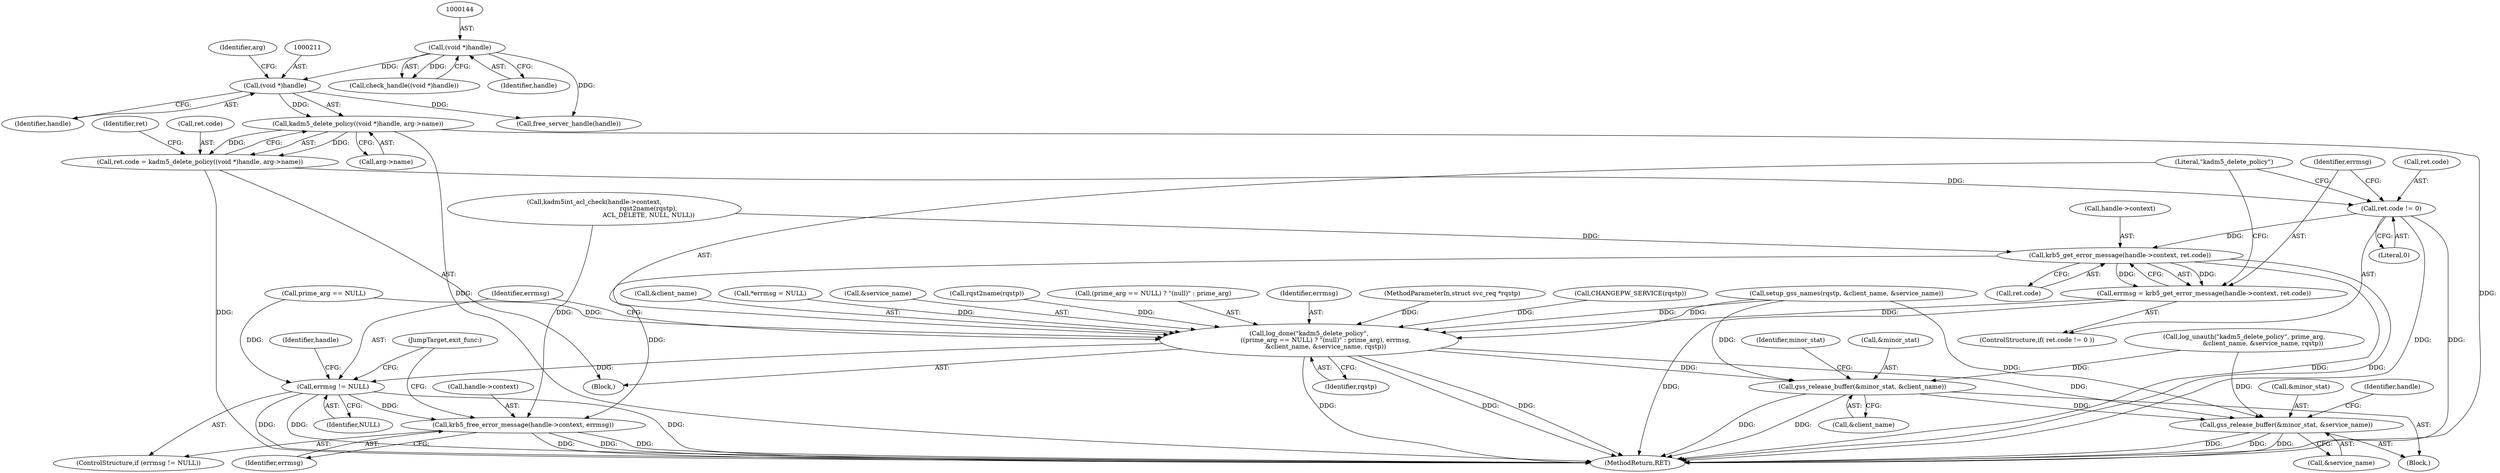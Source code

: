 digraph "0_krb5_83ed75feba32e46f736fcce0d96a0445f29b96c2_6@API" {
"1000209" [label="(Call,kadm5_delete_policy((void *)handle, arg->name))"];
"1000210" [label="(Call,(void *)handle)"];
"1000143" [label="(Call,(void *)handle)"];
"1000205" [label="(Call,ret.code = kadm5_delete_policy((void *)handle, arg->name))"];
"1000217" [label="(Call,ret.code != 0)"];
"1000224" [label="(Call,krb5_get_error_message(handle->context, ret.code))"];
"1000222" [label="(Call,errmsg = krb5_get_error_message(handle->context, ret.code))"];
"1000231" [label="(Call,log_done(\"kadm5_delete_policy\",\n                 ((prime_arg == NULL) ? \"(null)\" : prime_arg), errmsg,\n                 &client_name, &service_name, rqstp))"];
"1000246" [label="(Call,errmsg != NULL)"];
"1000249" [label="(Call,krb5_free_error_message(handle->context, errmsg))"];
"1000255" [label="(Call,gss_release_buffer(&minor_stat, &client_name))"];
"1000260" [label="(Call,gss_release_buffer(&minor_stat, &service_name))"];
"1000246" [label="(Call,errmsg != NULL)"];
"1000177" [label="(Call,CHANGEPW_SERVICE(rqstp))"];
"1000250" [label="(Call,handle->context)"];
"1000212" [label="(Identifier,handle)"];
"1000251" [label="(Identifier,handle)"];
"1000142" [label="(Call,check_handle((void *)handle))"];
"1000263" [label="(Call,&service_name)"];
"1000223" [label="(Identifier,errmsg)"];
"1000210" [label="(Call,(void *)handle)"];
"1000232" [label="(Literal,\"kadm5_delete_policy\")"];
"1000270" [label="(MethodReturn,RET)"];
"1000224" [label="(Call,krb5_get_error_message(handle->context, ret.code))"];
"1000247" [label="(Identifier,errmsg)"];
"1000214" [label="(Identifier,arg)"];
"1000184" [label="(Call,rqst2name(rqstp))"];
"1000255" [label="(Call,gss_release_buffer(&minor_stat, &client_name))"];
"1000261" [label="(Call,&minor_stat)"];
"1000225" [label="(Call,handle->context)"];
"1000233" [label="(Call,(prime_arg == NULL) ? \"(null)\" : prime_arg)"];
"1000239" [label="(Identifier,errmsg)"];
"1000213" [label="(Call,arg->name)"];
"1000265" [label="(Call,free_server_handle(handle))"];
"1000218" [label="(Call,ret.code)"];
"1000228" [label="(Call,ret.code)"];
"1000216" [label="(ControlStructure,if( ret.code != 0 ))"];
"1000256" [label="(Call,&minor_stat)"];
"1000266" [label="(Identifier,handle)"];
"1000219" [label="(Identifier,ret)"];
"1000222" [label="(Call,errmsg = krb5_get_error_message(handle->context, ret.code))"];
"1000231" [label="(Call,log_done(\"kadm5_delete_policy\",\n                 ((prime_arg == NULL) ? \"(null)\" : prime_arg), errmsg,\n                 &client_name, &service_name, rqstp))"];
"1000102" [label="(MethodParameterIn,struct svc_req *rqstp)"];
"1000254" [label="(JumpTarget,exit_func:)"];
"1000190" [label="(Call,log_unauth(\"kadm5_delete_policy\", prime_arg,\n                   &client_name, &service_name, rqstp))"];
"1000248" [label="(Identifier,NULL)"];
"1000260" [label="(Call,gss_release_buffer(&minor_stat, &service_name))"];
"1000204" [label="(Block,)"];
"1000253" [label="(Identifier,errmsg)"];
"1000145" [label="(Identifier,handle)"];
"1000156" [label="(Call,setup_gss_names(rqstp, &client_name, &service_name))"];
"1000249" [label="(Call,krb5_free_error_message(handle->context, errmsg))"];
"1000244" [label="(Identifier,rqstp)"];
"1000217" [label="(Call,ret.code != 0)"];
"1000240" [label="(Call,&client_name)"];
"1000234" [label="(Call,prime_arg == NULL)"];
"1000117" [label="(Call,*errmsg = NULL)"];
"1000221" [label="(Literal,0)"];
"1000143" [label="(Call,(void *)handle)"];
"1000245" [label="(ControlStructure,if (errmsg != NULL))"];
"1000262" [label="(Identifier,minor_stat)"];
"1000180" [label="(Call,kadm5int_acl_check(handle->context,\n                                                       rqst2name(rqstp),\n                                                       ACL_DELETE, NULL, NULL))"];
"1000103" [label="(Block,)"];
"1000205" [label="(Call,ret.code = kadm5_delete_policy((void *)handle, arg->name))"];
"1000242" [label="(Call,&service_name)"];
"1000206" [label="(Call,ret.code)"];
"1000209" [label="(Call,kadm5_delete_policy((void *)handle, arg->name))"];
"1000258" [label="(Call,&client_name)"];
"1000209" -> "1000205"  [label="AST: "];
"1000209" -> "1000213"  [label="CFG: "];
"1000210" -> "1000209"  [label="AST: "];
"1000213" -> "1000209"  [label="AST: "];
"1000205" -> "1000209"  [label="CFG: "];
"1000209" -> "1000270"  [label="DDG: "];
"1000209" -> "1000270"  [label="DDG: "];
"1000209" -> "1000205"  [label="DDG: "];
"1000209" -> "1000205"  [label="DDG: "];
"1000210" -> "1000209"  [label="DDG: "];
"1000210" -> "1000212"  [label="CFG: "];
"1000211" -> "1000210"  [label="AST: "];
"1000212" -> "1000210"  [label="AST: "];
"1000214" -> "1000210"  [label="CFG: "];
"1000143" -> "1000210"  [label="DDG: "];
"1000210" -> "1000265"  [label="DDG: "];
"1000143" -> "1000142"  [label="AST: "];
"1000143" -> "1000145"  [label="CFG: "];
"1000144" -> "1000143"  [label="AST: "];
"1000145" -> "1000143"  [label="AST: "];
"1000142" -> "1000143"  [label="CFG: "];
"1000143" -> "1000142"  [label="DDG: "];
"1000143" -> "1000265"  [label="DDG: "];
"1000205" -> "1000204"  [label="AST: "];
"1000206" -> "1000205"  [label="AST: "];
"1000219" -> "1000205"  [label="CFG: "];
"1000205" -> "1000270"  [label="DDG: "];
"1000205" -> "1000217"  [label="DDG: "];
"1000217" -> "1000216"  [label="AST: "];
"1000217" -> "1000221"  [label="CFG: "];
"1000218" -> "1000217"  [label="AST: "];
"1000221" -> "1000217"  [label="AST: "];
"1000223" -> "1000217"  [label="CFG: "];
"1000232" -> "1000217"  [label="CFG: "];
"1000217" -> "1000270"  [label="DDG: "];
"1000217" -> "1000270"  [label="DDG: "];
"1000217" -> "1000224"  [label="DDG: "];
"1000224" -> "1000222"  [label="AST: "];
"1000224" -> "1000228"  [label="CFG: "];
"1000225" -> "1000224"  [label="AST: "];
"1000228" -> "1000224"  [label="AST: "];
"1000222" -> "1000224"  [label="CFG: "];
"1000224" -> "1000270"  [label="DDG: "];
"1000224" -> "1000270"  [label="DDG: "];
"1000224" -> "1000222"  [label="DDG: "];
"1000224" -> "1000222"  [label="DDG: "];
"1000180" -> "1000224"  [label="DDG: "];
"1000224" -> "1000249"  [label="DDG: "];
"1000222" -> "1000216"  [label="AST: "];
"1000223" -> "1000222"  [label="AST: "];
"1000232" -> "1000222"  [label="CFG: "];
"1000222" -> "1000270"  [label="DDG: "];
"1000222" -> "1000231"  [label="DDG: "];
"1000231" -> "1000204"  [label="AST: "];
"1000231" -> "1000244"  [label="CFG: "];
"1000232" -> "1000231"  [label="AST: "];
"1000233" -> "1000231"  [label="AST: "];
"1000239" -> "1000231"  [label="AST: "];
"1000240" -> "1000231"  [label="AST: "];
"1000242" -> "1000231"  [label="AST: "];
"1000244" -> "1000231"  [label="AST: "];
"1000247" -> "1000231"  [label="CFG: "];
"1000231" -> "1000270"  [label="DDG: "];
"1000231" -> "1000270"  [label="DDG: "];
"1000231" -> "1000270"  [label="DDG: "];
"1000234" -> "1000231"  [label="DDG: "];
"1000117" -> "1000231"  [label="DDG: "];
"1000156" -> "1000231"  [label="DDG: "];
"1000156" -> "1000231"  [label="DDG: "];
"1000177" -> "1000231"  [label="DDG: "];
"1000184" -> "1000231"  [label="DDG: "];
"1000102" -> "1000231"  [label="DDG: "];
"1000231" -> "1000246"  [label="DDG: "];
"1000231" -> "1000255"  [label="DDG: "];
"1000231" -> "1000260"  [label="DDG: "];
"1000246" -> "1000245"  [label="AST: "];
"1000246" -> "1000248"  [label="CFG: "];
"1000247" -> "1000246"  [label="AST: "];
"1000248" -> "1000246"  [label="AST: "];
"1000251" -> "1000246"  [label="CFG: "];
"1000254" -> "1000246"  [label="CFG: "];
"1000246" -> "1000270"  [label="DDG: "];
"1000246" -> "1000270"  [label="DDG: "];
"1000246" -> "1000270"  [label="DDG: "];
"1000234" -> "1000246"  [label="DDG: "];
"1000246" -> "1000249"  [label="DDG: "];
"1000249" -> "1000245"  [label="AST: "];
"1000249" -> "1000253"  [label="CFG: "];
"1000250" -> "1000249"  [label="AST: "];
"1000253" -> "1000249"  [label="AST: "];
"1000254" -> "1000249"  [label="CFG: "];
"1000249" -> "1000270"  [label="DDG: "];
"1000249" -> "1000270"  [label="DDG: "];
"1000249" -> "1000270"  [label="DDG: "];
"1000180" -> "1000249"  [label="DDG: "];
"1000255" -> "1000103"  [label="AST: "];
"1000255" -> "1000258"  [label="CFG: "];
"1000256" -> "1000255"  [label="AST: "];
"1000258" -> "1000255"  [label="AST: "];
"1000262" -> "1000255"  [label="CFG: "];
"1000255" -> "1000270"  [label="DDG: "];
"1000255" -> "1000270"  [label="DDG: "];
"1000156" -> "1000255"  [label="DDG: "];
"1000190" -> "1000255"  [label="DDG: "];
"1000255" -> "1000260"  [label="DDG: "];
"1000260" -> "1000103"  [label="AST: "];
"1000260" -> "1000263"  [label="CFG: "];
"1000261" -> "1000260"  [label="AST: "];
"1000263" -> "1000260"  [label="AST: "];
"1000266" -> "1000260"  [label="CFG: "];
"1000260" -> "1000270"  [label="DDG: "];
"1000260" -> "1000270"  [label="DDG: "];
"1000260" -> "1000270"  [label="DDG: "];
"1000156" -> "1000260"  [label="DDG: "];
"1000190" -> "1000260"  [label="DDG: "];
}
